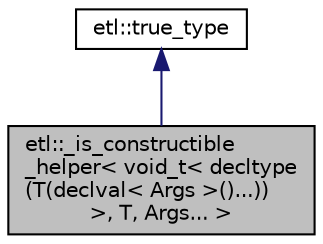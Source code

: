 digraph "etl::_is_constructible_helper&lt; void_t&lt; decltype(T(declval&lt; Args &gt;()...))&gt;, T, Args... &gt;"
{
  edge [fontname="Helvetica",fontsize="10",labelfontname="Helvetica",labelfontsize="10"];
  node [fontname="Helvetica",fontsize="10",shape=record];
  Node0 [label="etl::_is_constructible\l_helper\< void_t\< decltype\l(T(declval\< Args \>()...))\l\>, T, Args... \>",height=0.2,width=0.4,color="black", fillcolor="grey75", style="filled", fontcolor="black"];
  Node1 -> Node0 [dir="back",color="midnightblue",fontsize="10",style="solid",fontname="Helvetica"];
  Node1 [label="etl::true_type",height=0.2,width=0.4,color="black", fillcolor="white", style="filled",URL="$structetl_1_1integral__constant.html"];
}

